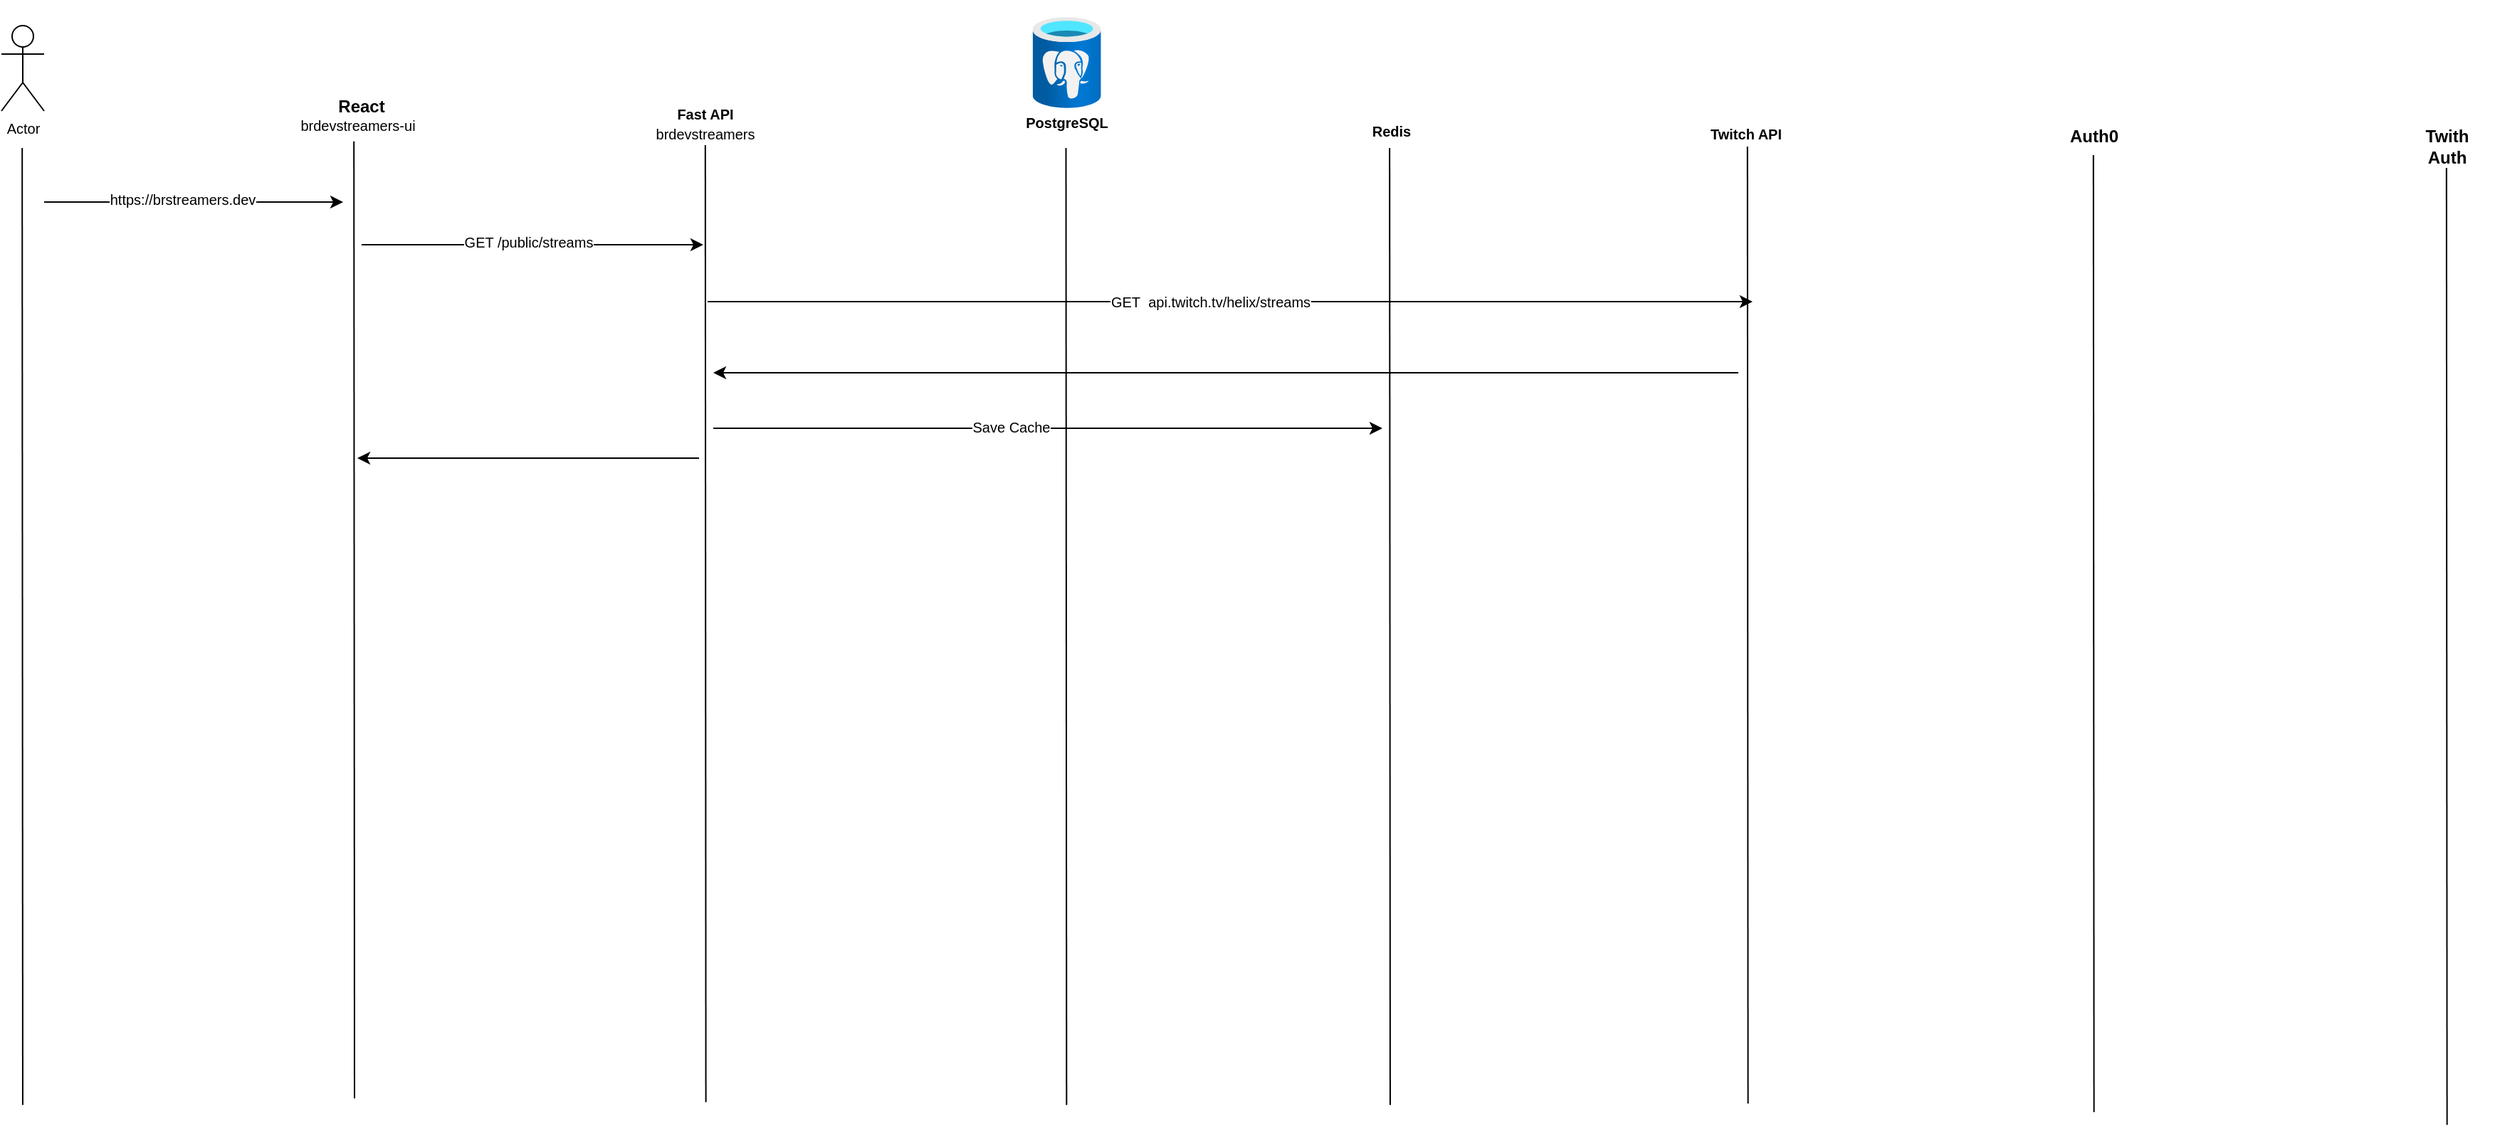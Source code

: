<mxfile version="16.2.6" type="device"><diagram id="o61sHMFSIZSV719PGYrK" name="Page-1"><mxGraphModel dx="2272" dy="744" grid="1" gridSize="10" guides="1" tooltips="1" connect="1" arrows="1" fold="1" page="1" pageScale="1" pageWidth="850" pageHeight="1100" math="0" shadow="0"><root><mxCell id="0"/><mxCell id="1" parent="0"/><mxCell id="AUA8hVWZag-6AkbPBUdX-1" value="" style="shape=image;html=1;verticalAlign=top;verticalLabelPosition=bottom;labelBackgroundColor=#ffffff;imageAspect=0;aspect=fixed;image=https://cdn1.iconfinder.com/data/icons/unicons-line-vol-5/24/react-128.png" vertex="1" parent="1"><mxGeometry x="168" y="248" width="70" height="70" as="geometry"/></mxCell><mxCell id="AUA8hVWZag-6AkbPBUdX-2" value="&lt;b&gt;React&lt;/b&gt;" style="text;html=1;strokeColor=none;fillColor=none;align=center;verticalAlign=middle;whiteSpace=wrap;rounded=0;" vertex="1" parent="1"><mxGeometry x="173" y="308" width="60" height="30" as="geometry"/></mxCell><mxCell id="AUA8hVWZag-6AkbPBUdX-3" value="&lt;font style=&quot;font-size: 10px&quot;&gt;brdevstreamers-ui&lt;/font&gt;" style="text;html=1;align=center;verticalAlign=middle;resizable=0;points=[];autosize=1;strokeColor=none;fillColor=none;" vertex="1" parent="1"><mxGeometry x="150" y="326" width="100" height="20" as="geometry"/></mxCell><mxCell id="AUA8hVWZag-6AkbPBUdX-4" value="" style="shape=image;html=1;verticalAlign=top;verticalLabelPosition=bottom;labelBackgroundColor=#ffffff;imageAspect=0;aspect=fixed;image=https://cdn0.iconfinder.com/data/icons/long-shadow-web-icons/512/python-128.png;fontSize=10;" vertex="1" parent="1"><mxGeometry x="416" y="260" width="58" height="58" as="geometry"/></mxCell><mxCell id="AUA8hVWZag-6AkbPBUdX-5" value="&lt;b&gt;Fast API&lt;/b&gt;" style="text;html=1;align=center;verticalAlign=middle;resizable=0;points=[];autosize=1;strokeColor=none;fillColor=none;fontSize=10;" vertex="1" parent="1"><mxGeometry x="414" y="318" width="60" height="20" as="geometry"/></mxCell><mxCell id="AUA8hVWZag-6AkbPBUdX-6" value="&lt;font style=&quot;font-size: 10px&quot;&gt;brdevstreamers&lt;/font&gt;" style="text;html=1;align=center;verticalAlign=middle;resizable=0;points=[];autosize=1;strokeColor=none;fillColor=none;" vertex="1" parent="1"><mxGeometry x="404" y="332" width="80" height="20" as="geometry"/></mxCell><mxCell id="AUA8hVWZag-6AkbPBUdX-7" value="" style="shape=image;html=1;verticalAlign=top;verticalLabelPosition=bottom;labelBackgroundColor=#ffffff;imageAspect=0;aspect=fixed;image=https://cdn0.iconfinder.com/data/icons/social-network-7/50/16-128.png;fontSize=10;" vertex="1" parent="1"><mxGeometry x="1142" y="262" width="72" height="72" as="geometry"/></mxCell><mxCell id="AUA8hVWZag-6AkbPBUdX-8" value="&lt;b&gt;Twitch API&lt;/b&gt;" style="text;html=1;align=center;verticalAlign=middle;resizable=0;points=[];autosize=1;strokeColor=none;fillColor=none;fontSize=10;" vertex="1" parent="1"><mxGeometry x="1140" y="332" width="70" height="20" as="geometry"/></mxCell><mxCell id="AUA8hVWZag-6AkbPBUdX-9" value="" style="aspect=fixed;html=1;points=[];align=center;image;fontSize=12;image=img/lib/azure2/databases/Azure_Database_PostgreSQL_Server.svg;" vertex="1" parent="1"><mxGeometry x="674.34" y="260" width="48" height="64" as="geometry"/></mxCell><mxCell id="AUA8hVWZag-6AkbPBUdX-10" value="&lt;b&gt;PostgreSQL&lt;/b&gt;" style="text;html=1;align=center;verticalAlign=middle;resizable=0;points=[];autosize=1;strokeColor=none;fillColor=none;fontSize=10;" vertex="1" parent="1"><mxGeometry x="663.34" y="324" width="70" height="20" as="geometry"/></mxCell><mxCell id="AUA8hVWZag-6AkbPBUdX-11" value="" style="shape=image;verticalLabelPosition=bottom;labelBackgroundColor=default;verticalAlign=top;aspect=fixed;imageAspect=0;image=https://dd7tel2830j4w.cloudfront.net/f1617733173702x723738674055806700/auth0.svg;" vertex="1" parent="1"><mxGeometry x="1393" y="270" width="54" height="60.52" as="geometry"/></mxCell><mxCell id="AUA8hVWZag-6AkbPBUdX-12" value="&lt;b&gt;Auth0&lt;/b&gt;" style="text;html=1;strokeColor=none;fillColor=none;align=center;verticalAlign=middle;whiteSpace=wrap;rounded=0;" vertex="1" parent="1"><mxGeometry x="1390" y="329" width="60" height="30" as="geometry"/></mxCell><mxCell id="AUA8hVWZag-6AkbPBUdX-13" value="" style="shape=image;html=1;verticalAlign=top;verticalLabelPosition=bottom;labelBackgroundColor=#ffffff;imageAspect=0;aspect=fixed;image=https://cdn0.iconfinder.com/data/icons/social-network-7/50/16-128.png;fontSize=10;" vertex="1" parent="1"><mxGeometry x="1632" y="264" width="72" height="72" as="geometry"/></mxCell><mxCell id="AUA8hVWZag-6AkbPBUdX-14" value="&lt;b&gt;Twith Auth&lt;/b&gt;" style="text;html=1;strokeColor=none;fillColor=none;align=center;verticalAlign=middle;whiteSpace=wrap;rounded=0;" vertex="1" parent="1"><mxGeometry x="1638" y="336" width="60" height="30" as="geometry"/></mxCell><mxCell id="AUA8hVWZag-6AkbPBUdX-39" value="" style="shape=image;verticalLabelPosition=bottom;labelBackgroundColor=default;verticalAlign=top;aspect=fixed;imageAspect=0;image=https://cdn.freebiesupply.com/logos/thumbs/2x/redis-logo.png;" vertex="1" parent="1"><mxGeometry x="880" y="260" width="93.33" height="70" as="geometry"/></mxCell><mxCell id="AUA8hVWZag-6AkbPBUdX-41" value="&lt;b&gt;Redis&lt;/b&gt;" style="text;html=1;align=center;verticalAlign=middle;resizable=0;points=[];autosize=1;strokeColor=none;fillColor=none;fontSize=10;" vertex="1" parent="1"><mxGeometry x="905.66" y="330" width="40" height="20" as="geometry"/></mxCell><mxCell id="AUA8hVWZag-6AkbPBUdX-45" value="" style="endArrow=none;html=1;rounded=0;fontSize=10;entryX=0.476;entryY=1.068;entryDx=0;entryDy=0;entryPerimeter=0;" edge="1" parent="1" target="AUA8hVWZag-6AkbPBUdX-3"><mxGeometry width="50" height="50" relative="1" as="geometry"><mxPoint x="198" y="1020" as="sourcePoint"/><mxPoint x="820" y="570" as="targetPoint"/></mxGeometry></mxCell><mxCell id="AUA8hVWZag-6AkbPBUdX-46" value="" style="endArrow=none;html=1;rounded=0;fontSize=10;entryX=0.476;entryY=1.068;entryDx=0;entryDy=0;entryPerimeter=0;" edge="1" parent="1"><mxGeometry width="50" height="50" relative="1" as="geometry"><mxPoint x="444.81" y="1022.64" as="sourcePoint"/><mxPoint x="444.41" y="350.0" as="targetPoint"/></mxGeometry></mxCell><mxCell id="AUA8hVWZag-6AkbPBUdX-47" value="" style="endArrow=none;html=1;rounded=0;fontSize=10;entryX=0.476;entryY=1.068;entryDx=0;entryDy=0;entryPerimeter=0;" edge="1" parent="1"><mxGeometry width="50" height="50" relative="1" as="geometry"><mxPoint x="698.15" y="1024.64" as="sourcePoint"/><mxPoint x="697.75" y="352" as="targetPoint"/></mxGeometry></mxCell><mxCell id="AUA8hVWZag-6AkbPBUdX-48" value="" style="endArrow=none;html=1;rounded=0;fontSize=10;entryX=0.476;entryY=1.068;entryDx=0;entryDy=0;entryPerimeter=0;" edge="1" parent="1"><mxGeometry width="50" height="50" relative="1" as="geometry"><mxPoint x="925.47" y="1024.64" as="sourcePoint"/><mxPoint x="925.07" y="352" as="targetPoint"/></mxGeometry></mxCell><mxCell id="AUA8hVWZag-6AkbPBUdX-49" value="" style="endArrow=none;html=1;rounded=0;fontSize=10;entryX=0.476;entryY=1.068;entryDx=0;entryDy=0;entryPerimeter=0;" edge="1" parent="1"><mxGeometry width="50" height="50" relative="1" as="geometry"><mxPoint x="1176.81" y="1023.64" as="sourcePoint"/><mxPoint x="1176.41" y="351" as="targetPoint"/></mxGeometry></mxCell><mxCell id="AUA8hVWZag-6AkbPBUdX-50" value="" style="endArrow=none;html=1;rounded=0;fontSize=10;entryX=0.476;entryY=1.068;entryDx=0;entryDy=0;entryPerimeter=0;" edge="1" parent="1"><mxGeometry width="50" height="50" relative="1" as="geometry"><mxPoint x="1419.81" y="1029.64" as="sourcePoint"/><mxPoint x="1419.41" y="357" as="targetPoint"/></mxGeometry></mxCell><mxCell id="AUA8hVWZag-6AkbPBUdX-51" value="" style="endArrow=none;html=1;rounded=0;fontSize=10;entryX=0.476;entryY=1.068;entryDx=0;entryDy=0;entryPerimeter=0;" edge="1" parent="1"><mxGeometry width="50" height="50" relative="1" as="geometry"><mxPoint x="1667.81" y="1038.64" as="sourcePoint"/><mxPoint x="1667.41" y="366" as="targetPoint"/></mxGeometry></mxCell><mxCell id="AUA8hVWZag-6AkbPBUdX-52" value="Actor" style="shape=umlActor;verticalLabelPosition=bottom;verticalAlign=top;html=1;outlineConnect=0;fontSize=10;" vertex="1" parent="1"><mxGeometry x="-50" y="266" width="30" height="60" as="geometry"/></mxCell><mxCell id="AUA8hVWZag-6AkbPBUdX-53" value="" style="endArrow=none;html=1;rounded=0;fontSize=10;entryX=0.476;entryY=1.068;entryDx=0;entryDy=0;entryPerimeter=0;" edge="1" parent="1"><mxGeometry width="50" height="50" relative="1" as="geometry"><mxPoint x="-35.02" y="1024.64" as="sourcePoint"/><mxPoint x="-35.42" y="352.0" as="targetPoint"/></mxGeometry></mxCell><mxCell id="AUA8hVWZag-6AkbPBUdX-54" value="" style="endArrow=classic;html=1;rounded=0;fontSize=10;" edge="1" parent="1"><mxGeometry width="50" height="50" relative="1" as="geometry"><mxPoint x="-20" y="390" as="sourcePoint"/><mxPoint x="190" y="390" as="targetPoint"/></mxGeometry></mxCell><mxCell id="AUA8hVWZag-6AkbPBUdX-55" value="https://brstreamers.dev" style="edgeLabel;html=1;align=center;verticalAlign=middle;resizable=0;points=[];fontSize=10;" vertex="1" connectable="0" parent="AUA8hVWZag-6AkbPBUdX-54"><mxGeometry x="-0.079" y="2" relative="1" as="geometry"><mxPoint as="offset"/></mxGeometry></mxCell><mxCell id="AUA8hVWZag-6AkbPBUdX-56" value="" style="endArrow=classic;html=1;rounded=0;fontSize=10;" edge="1" parent="1"><mxGeometry width="50" height="50" relative="1" as="geometry"><mxPoint x="203" y="420" as="sourcePoint"/><mxPoint x="443" y="420" as="targetPoint"/></mxGeometry></mxCell><mxCell id="AUA8hVWZag-6AkbPBUdX-57" value="GET /public/streams" style="edgeLabel;html=1;align=center;verticalAlign=middle;resizable=0;points=[];fontSize=10;" vertex="1" connectable="0" parent="AUA8hVWZag-6AkbPBUdX-56"><mxGeometry x="-0.282" y="2" relative="1" as="geometry"><mxPoint x="31" as="offset"/></mxGeometry></mxCell><mxCell id="AUA8hVWZag-6AkbPBUdX-58" value="" style="endArrow=classic;html=1;rounded=0;fontSize=10;" edge="1" parent="1"><mxGeometry width="50" height="50" relative="1" as="geometry"><mxPoint x="446" y="460" as="sourcePoint"/><mxPoint x="1180" y="460" as="targetPoint"/></mxGeometry></mxCell><mxCell id="AUA8hVWZag-6AkbPBUdX-59" value="GET&amp;nbsp;&amp;nbsp;api.twitch.tv/helix/streams" style="edgeLabel;html=1;align=center;verticalAlign=middle;resizable=0;points=[];fontSize=10;" vertex="1" connectable="0" parent="AUA8hVWZag-6AkbPBUdX-58"><mxGeometry x="-0.038" relative="1" as="geometry"><mxPoint as="offset"/></mxGeometry></mxCell><mxCell id="AUA8hVWZag-6AkbPBUdX-60" value="" style="endArrow=classic;html=1;rounded=0;fontSize=10;" edge="1" parent="1"><mxGeometry width="50" height="50" relative="1" as="geometry"><mxPoint x="1170" y="510" as="sourcePoint"/><mxPoint x="450" y="510" as="targetPoint"/></mxGeometry></mxCell><mxCell id="AUA8hVWZag-6AkbPBUdX-61" value="" style="endArrow=classic;html=1;rounded=0;fontSize=10;" edge="1" parent="1"><mxGeometry width="50" height="50" relative="1" as="geometry"><mxPoint x="450" y="549" as="sourcePoint"/><mxPoint x="920" y="549" as="targetPoint"/></mxGeometry></mxCell><mxCell id="AUA8hVWZag-6AkbPBUdX-62" value="Save Cache" style="edgeLabel;html=1;align=center;verticalAlign=middle;resizable=0;points=[];fontSize=10;" vertex="1" connectable="0" parent="AUA8hVWZag-6AkbPBUdX-61"><mxGeometry x="-0.039" y="-3" relative="1" as="geometry"><mxPoint x="-17" y="-4" as="offset"/></mxGeometry></mxCell><mxCell id="AUA8hVWZag-6AkbPBUdX-63" value="" style="endArrow=classic;html=1;rounded=0;fontSize=10;" edge="1" parent="1"><mxGeometry width="50" height="50" relative="1" as="geometry"><mxPoint x="440" y="570" as="sourcePoint"/><mxPoint x="200" y="570" as="targetPoint"/></mxGeometry></mxCell></root></mxGraphModel></diagram></mxfile>